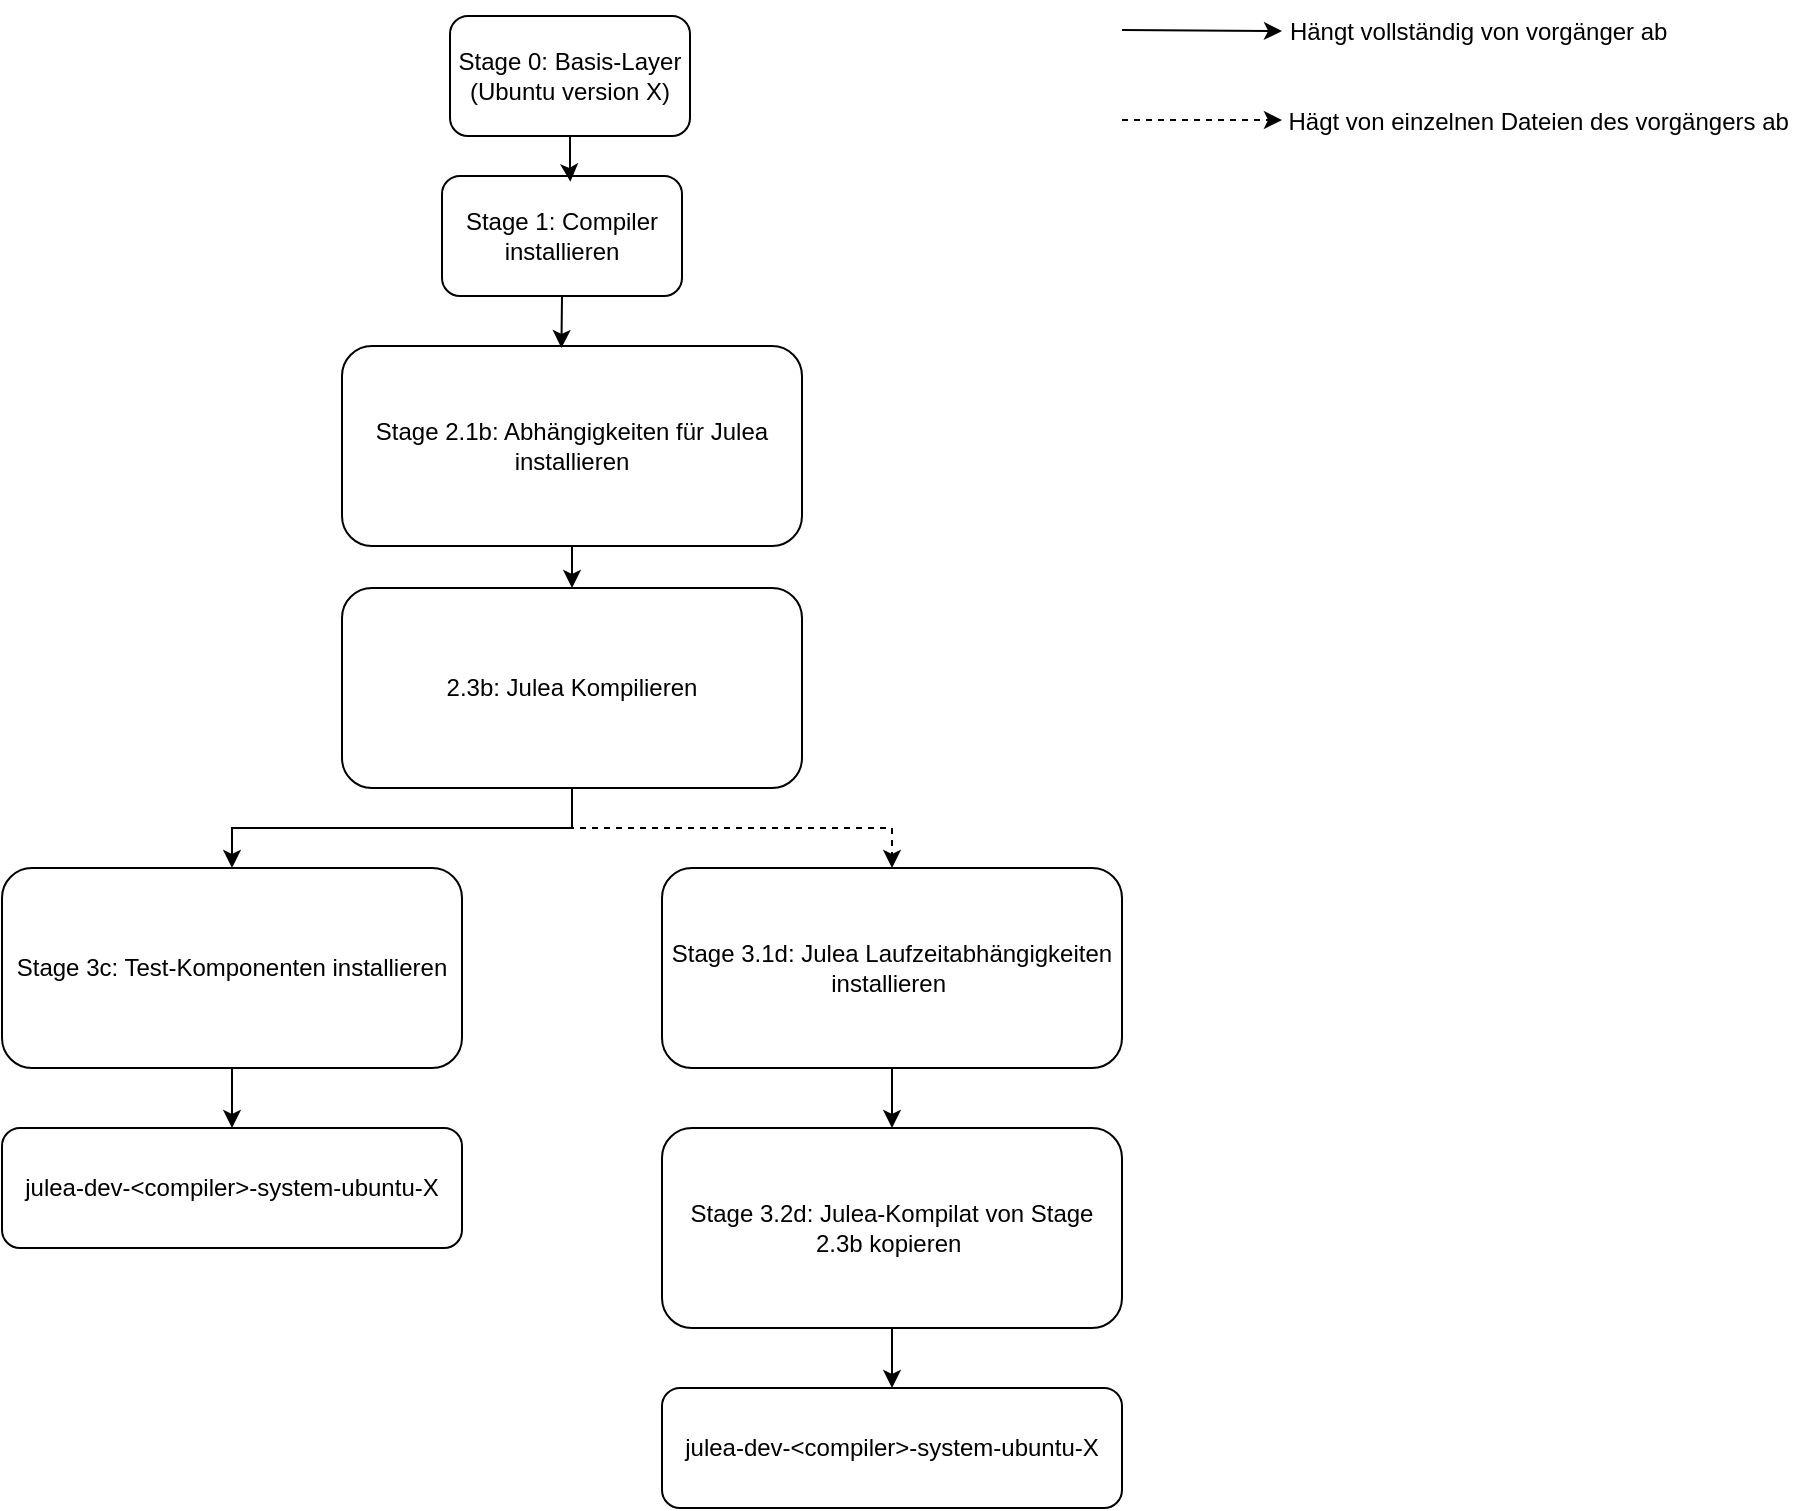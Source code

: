 <mxfile version="24.7.5">
  <diagram id="C5RBs43oDa-KdzZeNtuy" name="Page-1">
    <mxGraphModel dx="1419" dy="984" grid="1" gridSize="10" guides="1" tooltips="1" connect="1" arrows="1" fold="1" page="1" pageScale="1" pageWidth="827" pageHeight="1169" math="0" shadow="0">
      <root>
        <mxCell id="WIyWlLk6GJQsqaUBKTNV-0" />
        <mxCell id="WIyWlLk6GJQsqaUBKTNV-1" parent="WIyWlLk6GJQsqaUBKTNV-0" />
        <mxCell id="78geTzPeZMI0ztwPiqvb-1" value="Stage 1: Compiler installieren" style="rounded=1;whiteSpace=wrap;html=1;" parent="WIyWlLk6GJQsqaUBKTNV-1" vertex="1">
          <mxGeometry x="350" y="140" width="120" height="60" as="geometry" />
        </mxCell>
        <mxCell id="78geTzPeZMI0ztwPiqvb-13" style="edgeStyle=orthogonalEdgeStyle;rounded=0;orthogonalLoop=1;jettySize=auto;html=1;exitX=0.5;exitY=1;exitDx=0;exitDy=0;entryX=0.5;entryY=0;entryDx=0;entryDy=0;" parent="WIyWlLk6GJQsqaUBKTNV-1" source="78geTzPeZMI0ztwPiqvb-9" target="78geTzPeZMI0ztwPiqvb-11" edge="1">
          <mxGeometry relative="1" as="geometry" />
        </mxCell>
        <mxCell id="78geTzPeZMI0ztwPiqvb-9" value="Stage 2.1b: Abhängigkeiten für Julea installieren" style="whiteSpace=wrap;html=1;rounded=1;" parent="WIyWlLk6GJQsqaUBKTNV-1" vertex="1">
          <mxGeometry x="300" y="225" width="230" height="100" as="geometry" />
        </mxCell>
        <mxCell id="78geTzPeZMI0ztwPiqvb-23" style="edgeStyle=orthogonalEdgeStyle;rounded=0;orthogonalLoop=1;jettySize=auto;html=1;entryX=0.5;entryY=0;entryDx=0;entryDy=0;" parent="WIyWlLk6GJQsqaUBKTNV-1" source="78geTzPeZMI0ztwPiqvb-11" target="78geTzPeZMI0ztwPiqvb-21" edge="1">
          <mxGeometry relative="1" as="geometry" />
        </mxCell>
        <mxCell id="78geTzPeZMI0ztwPiqvb-24" style="edgeStyle=orthogonalEdgeStyle;rounded=0;orthogonalLoop=1;jettySize=auto;html=1;entryX=0.5;entryY=0;entryDx=0;entryDy=0;dashed=1;" parent="WIyWlLk6GJQsqaUBKTNV-1" source="78geTzPeZMI0ztwPiqvb-11" target="78geTzPeZMI0ztwPiqvb-22" edge="1">
          <mxGeometry relative="1" as="geometry" />
        </mxCell>
        <mxCell id="78geTzPeZMI0ztwPiqvb-11" value="2.3b: Julea Kompilieren" style="whiteSpace=wrap;html=1;rounded=1;" parent="WIyWlLk6GJQsqaUBKTNV-1" vertex="1">
          <mxGeometry x="300" y="346" width="230" height="100" as="geometry" />
        </mxCell>
        <mxCell id="zp4V2_EaAILMSw2vBRc9-7" style="edgeStyle=orthogonalEdgeStyle;rounded=0;orthogonalLoop=1;jettySize=auto;html=1;entryX=0.5;entryY=0;entryDx=0;entryDy=0;" parent="WIyWlLk6GJQsqaUBKTNV-1" source="78geTzPeZMI0ztwPiqvb-21" target="zp4V2_EaAILMSw2vBRc9-6" edge="1">
          <mxGeometry relative="1" as="geometry" />
        </mxCell>
        <mxCell id="78geTzPeZMI0ztwPiqvb-21" value="Stage 3c: Test-Komponenten installieren" style="whiteSpace=wrap;html=1;rounded=1;" parent="WIyWlLk6GJQsqaUBKTNV-1" vertex="1">
          <mxGeometry x="130" y="486" width="230" height="100" as="geometry" />
        </mxCell>
        <mxCell id="78geTzPeZMI0ztwPiqvb-26" style="edgeStyle=orthogonalEdgeStyle;rounded=0;orthogonalLoop=1;jettySize=auto;html=1;" parent="WIyWlLk6GJQsqaUBKTNV-1" source="78geTzPeZMI0ztwPiqvb-22" target="78geTzPeZMI0ztwPiqvb-25" edge="1">
          <mxGeometry relative="1" as="geometry" />
        </mxCell>
        <mxCell id="78geTzPeZMI0ztwPiqvb-22" value="Stage 3.1d: Julea Laufzeitabhängigkeiten installieren&amp;nbsp;" style="whiteSpace=wrap;html=1;rounded=1;" parent="WIyWlLk6GJQsqaUBKTNV-1" vertex="1">
          <mxGeometry x="460" y="486" width="230" height="100" as="geometry" />
        </mxCell>
        <mxCell id="zp4V2_EaAILMSw2vBRc9-9" style="edgeStyle=orthogonalEdgeStyle;rounded=0;orthogonalLoop=1;jettySize=auto;html=1;entryX=0.5;entryY=0;entryDx=0;entryDy=0;" parent="WIyWlLk6GJQsqaUBKTNV-1" source="78geTzPeZMI0ztwPiqvb-25" target="zp4V2_EaAILMSw2vBRc9-8" edge="1">
          <mxGeometry relative="1" as="geometry" />
        </mxCell>
        <mxCell id="78geTzPeZMI0ztwPiqvb-25" value="Stage 3.2d: Julea-Kompilat von Stage 2.3b kopieren&amp;nbsp;" style="whiteSpace=wrap;html=1;rounded=1;" parent="WIyWlLk6GJQsqaUBKTNV-1" vertex="1">
          <mxGeometry x="460" y="616" width="230" height="100" as="geometry" />
        </mxCell>
        <mxCell id="78geTzPeZMI0ztwPiqvb-30" value="" style="endArrow=classic;html=1;rounded=0;dashed=1;" parent="WIyWlLk6GJQsqaUBKTNV-1" edge="1">
          <mxGeometry width="50" height="50" relative="1" as="geometry">
            <mxPoint x="690" y="112" as="sourcePoint" />
            <mxPoint x="770" y="112" as="targetPoint" />
          </mxGeometry>
        </mxCell>
        <mxCell id="78geTzPeZMI0ztwPiqvb-31" value="" style="endArrow=classic;html=1;rounded=0;" parent="WIyWlLk6GJQsqaUBKTNV-1" edge="1">
          <mxGeometry width="50" height="50" relative="1" as="geometry">
            <mxPoint x="690" y="67" as="sourcePoint" />
            <mxPoint x="770" y="67.5" as="targetPoint" />
          </mxGeometry>
        </mxCell>
        <mxCell id="78geTzPeZMI0ztwPiqvb-32" value="Hängt vollständig von vorgänger ab&amp;nbsp;" style="text;html=1;align=center;verticalAlign=middle;whiteSpace=wrap;rounded=0;" parent="WIyWlLk6GJQsqaUBKTNV-1" vertex="1">
          <mxGeometry x="770" y="52.5" width="200" height="30" as="geometry" />
        </mxCell>
        <mxCell id="78geTzPeZMI0ztwPiqvb-33" value="Hägt von einzelnen Dateien des vorgängers ab&amp;nbsp;" style="text;html=1;align=center;verticalAlign=middle;whiteSpace=wrap;rounded=0;" parent="WIyWlLk6GJQsqaUBKTNV-1" vertex="1">
          <mxGeometry x="770" y="97.5" width="260" height="30" as="geometry" />
        </mxCell>
        <mxCell id="zp4V2_EaAILMSw2vBRc9-0" value="Stage 0: Basis-Layer (Ubuntu version X)" style="rounded=1;whiteSpace=wrap;html=1;" parent="WIyWlLk6GJQsqaUBKTNV-1" vertex="1">
          <mxGeometry x="354" y="60" width="120" height="60" as="geometry" />
        </mxCell>
        <mxCell id="zp4V2_EaAILMSw2vBRc9-1" style="edgeStyle=orthogonalEdgeStyle;rounded=0;orthogonalLoop=1;jettySize=auto;html=1;entryX=0.535;entryY=0.048;entryDx=0;entryDy=0;entryPerimeter=0;" parent="WIyWlLk6GJQsqaUBKTNV-1" source="zp4V2_EaAILMSw2vBRc9-0" target="78geTzPeZMI0ztwPiqvb-1" edge="1">
          <mxGeometry relative="1" as="geometry" />
        </mxCell>
        <mxCell id="zp4V2_EaAILMSw2vBRc9-6" value="julea-dev-&amp;lt;compiler&amp;gt;-system-ubuntu-X" style="whiteSpace=wrap;html=1;rounded=1;" parent="WIyWlLk6GJQsqaUBKTNV-1" vertex="1">
          <mxGeometry x="130" y="616" width="230" height="60" as="geometry" />
        </mxCell>
        <mxCell id="zp4V2_EaAILMSw2vBRc9-8" value="julea-dev-&amp;lt;compiler&amp;gt;-system-ubuntu-X" style="whiteSpace=wrap;html=1;rounded=1;" parent="WIyWlLk6GJQsqaUBKTNV-1" vertex="1">
          <mxGeometry x="460" y="746" width="230" height="60" as="geometry" />
        </mxCell>
        <mxCell id="zp4V2_EaAILMSw2vBRc9-13" style="edgeStyle=orthogonalEdgeStyle;rounded=0;orthogonalLoop=1;jettySize=auto;html=1;exitX=0.5;exitY=1;exitDx=0;exitDy=0;entryX=0.477;entryY=0.01;entryDx=0;entryDy=0;entryPerimeter=0;" parent="WIyWlLk6GJQsqaUBKTNV-1" source="78geTzPeZMI0ztwPiqvb-1" target="78geTzPeZMI0ztwPiqvb-9" edge="1">
          <mxGeometry relative="1" as="geometry" />
        </mxCell>
      </root>
    </mxGraphModel>
  </diagram>
</mxfile>
